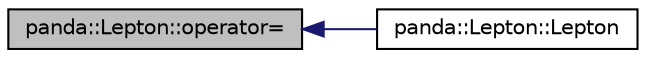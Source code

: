 digraph G
{
  edge [fontname="Helvetica",fontsize="10",labelfontname="Helvetica",labelfontsize="10"];
  node [fontname="Helvetica",fontsize="10",shape=record];
  rankdir=LR;
  Node1 [label="panda::Lepton::operator=",height=0.2,width=0.4,color="black", fillcolor="grey75", style="filled" fontcolor="black"];
  Node1 -> Node2 [dir=back,color="midnightblue",fontsize="10",style="solid"];
  Node2 [label="panda::Lepton::Lepton",height=0.2,width=0.4,color="black", fillcolor="white", style="filled",URL="$classpanda_1_1Lepton.html#a60b7ecc2ad580303d527f8fb9145e6ec"];
}
